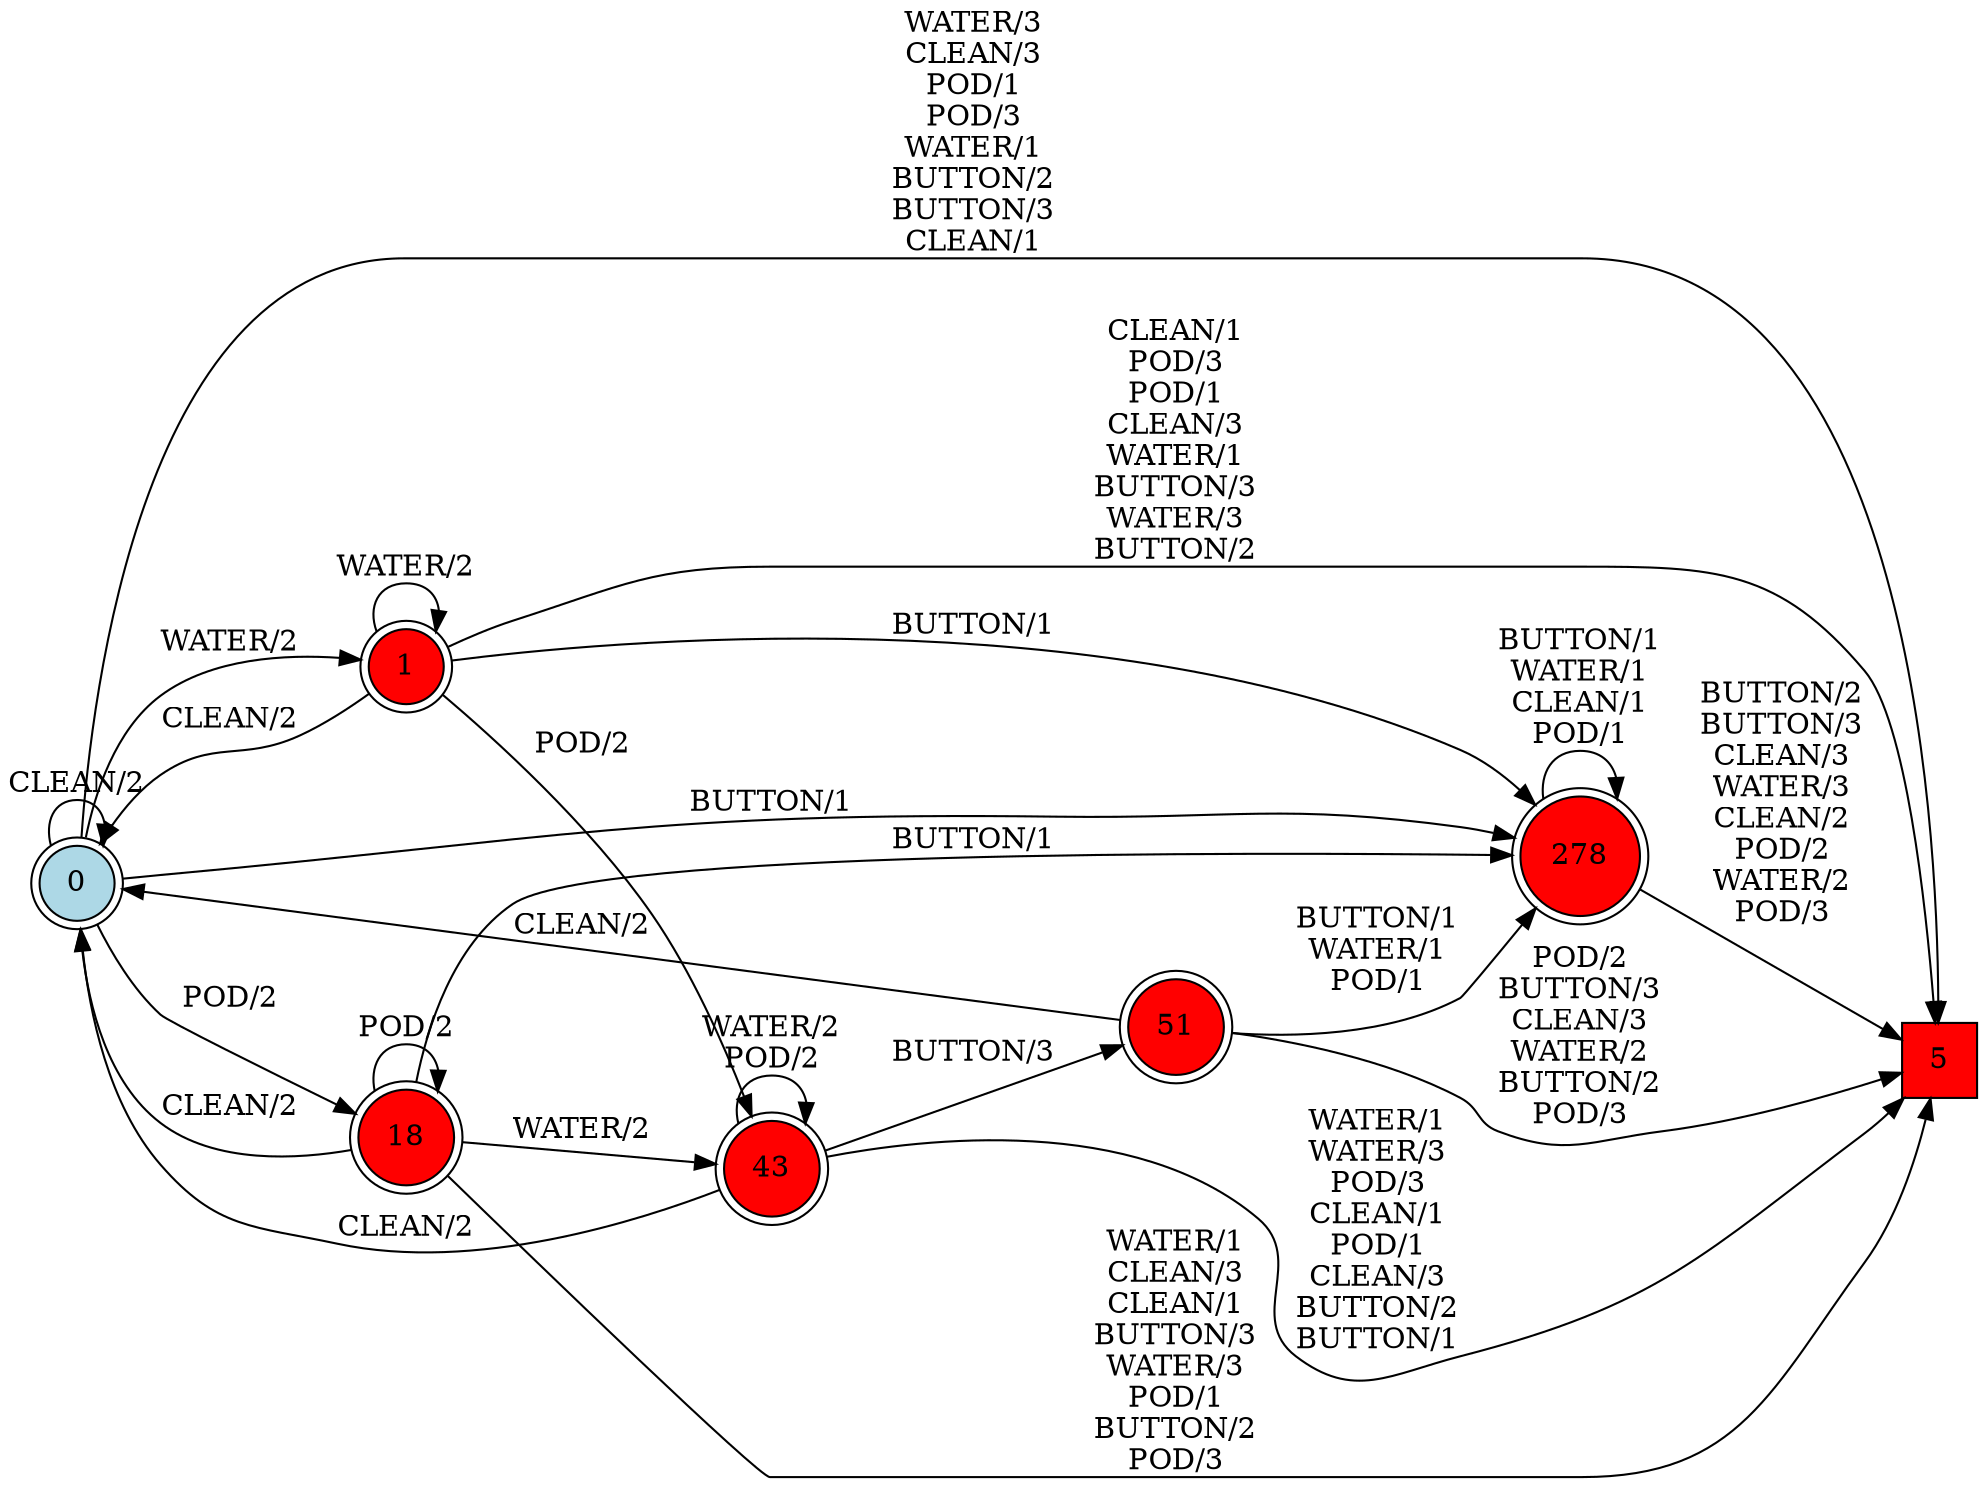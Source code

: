 digraph G {
  rankdir=LR;
  node [shape=circle, style=filled, fillcolor=white];
  "0" [isInitial=True, fillcolor=lightblue, shape=doublecircle];
  "1" [fillcolor=red, shape=doublecircle];
  "5" [fillcolor=red, shape=square];
  "18" [fillcolor=red, shape=doublecircle];
  "43" [fillcolor=red, shape=doublecircle];
  "51" [fillcolor=red, shape=doublecircle];
  "278" [fillcolor=red, shape=doublecircle];
  "0" -> "1" [label="WATER/2"];
  "0" -> "18" [label="POD/2"];
  "0" -> "5" [label="WATER/3\nCLEAN/3\nPOD/1\nPOD/3\nWATER/1\nBUTTON/2\nBUTTON/3\nCLEAN/1"];
  "0" -> "0" [label="CLEAN/2"];
  "0" -> "278" [label="BUTTON/1"];
  "1" -> "43" [label="POD/2"];
  "1" -> "5" [label="CLEAN/1\nPOD/3\nPOD/1\nCLEAN/3\nWATER/1\nBUTTON/3\nWATER/3\nBUTTON/2"];
  "1" -> "0" [label="CLEAN/2"];
  "1" -> "1" [label="WATER/2"];
  "1" -> "278" [label="BUTTON/1"];
  "18" -> "5" [label="WATER/1\nCLEAN/3\nCLEAN/1\nBUTTON/3\nWATER/3\nPOD/1\nBUTTON/2\nPOD/3"];
  "18" -> "0" [label="CLEAN/2"];
  "18" -> "18" [label="POD/2"];
  "18" -> "43" [label="WATER/2"];
  "18" -> "278" [label="BUTTON/1"];
  "43" -> "5" [label="WATER/1\nWATER/3\nPOD/3\nCLEAN/1\nPOD/1\nCLEAN/3\nBUTTON/2\nBUTTON/1"];
  "43" -> "51" [label="BUTTON/3"];
  "43" -> "0" [label="CLEAN/2"];
  "43" -> "43" [label="WATER/2\nPOD/2"];
  "51" -> "5" [label="POD/2\nBUTTON/3\nCLEAN/3\nWATER/2\nBUTTON/2\nPOD/3"];
  "51" -> "278" [label="BUTTON/1\nWATER/1\nPOD/1"];
  "51" -> "0" [label="CLEAN/2"];
  "278" -> "278" [label="BUTTON/1\nWATER/1\nCLEAN/1\nPOD/1"];
  "278" -> "5" [label="BUTTON/2\nBUTTON/3\nCLEAN/3\nWATER/3\nCLEAN/2\nPOD/2\nWATER/2\nPOD/3"];
}